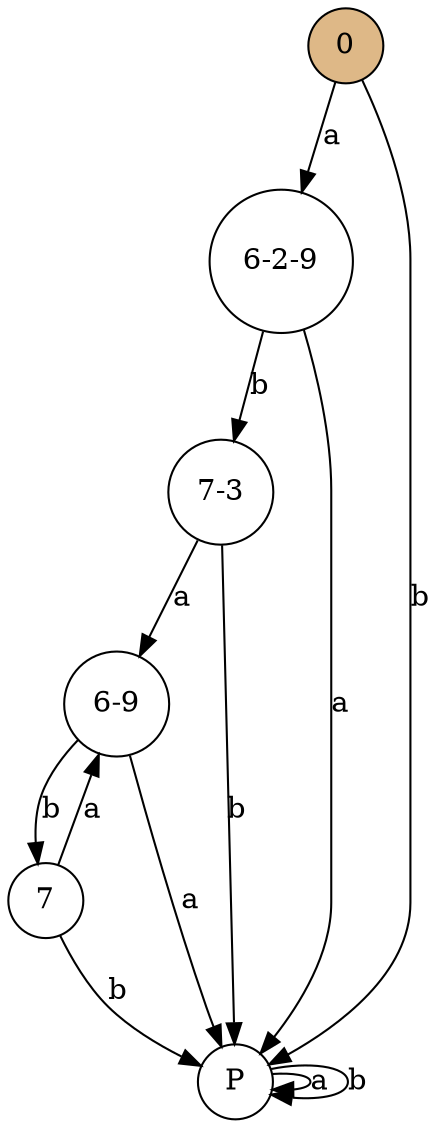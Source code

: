 digraph my_graph {
bgcolor=white;
0 [color=black, fillcolor=burlywood, shape=circle, style=filled];
"6-2-9" [color=black, fillcolor=white, shape=circle, style=filled];
"7-3" [color=black, fillcolor=white, shape=circle, style=filled];
"6-9" [color=black, fillcolor=white, shape=circle, style=filled];
7 [color=black, fillcolor=white, shape=circle, style=filled];
P [color=black, fillcolor=white, shape=circle, style=filled];
0 -> "6-2-9"  [label=a];
0 -> P  [label=b];
"6-2-9" -> P  [label=a];
"6-2-9" -> "7-3"  [label=b];
"7-3" -> "6-9"  [label=a];
"7-3" -> P  [label=b];
"6-9" -> P  [label=a];
"6-9" -> 7  [label=b];
7 -> "6-9"  [label=a];
7 -> P  [label=b];
P -> P  [label=a];
P -> P  [label=b];
}
